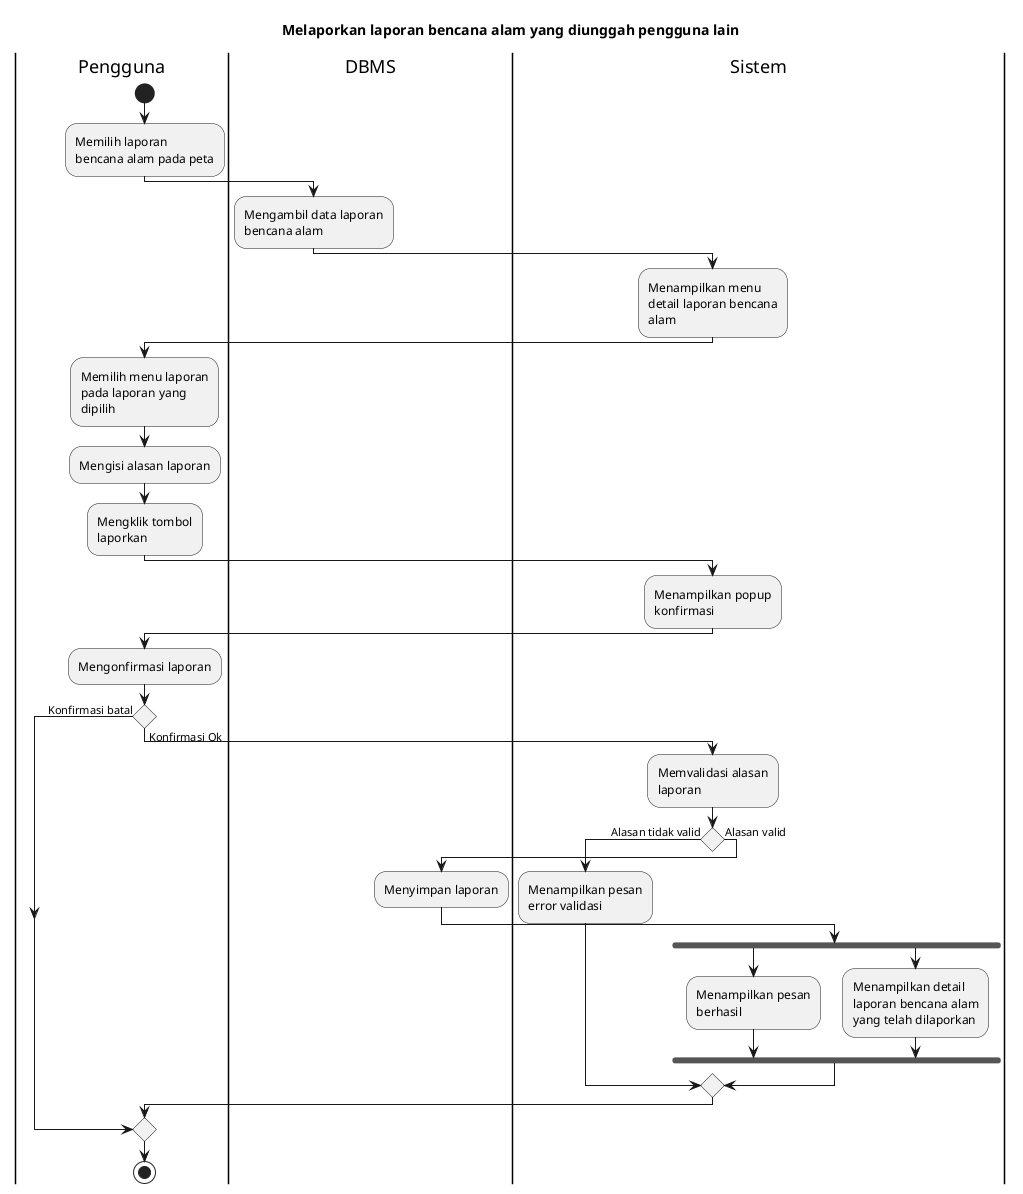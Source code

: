@startuml UC-MAP-021 - Melaporkan laporan bencana alam yang diunggah pengguna lain
skinparam wrapWidth 140

title Melaporkan laporan bencana alam yang diunggah pengguna lain

|Pengguna|
start
:Memilih laporan bencana alam pada peta;

|DBMS|
:Mengambil data laporan bencana alam;

|Sistem|
:Menampilkan menu detail laporan bencana alam;

|Pengguna|
:Memilih menu laporan pada laporan yang dipilih;
:Mengisi alasan laporan;
:Mengklik tombol laporkan;

|Sistem|
:Menampilkan popup konfirmasi;

|Pengguna|
:Mengonfirmasi laporan;

if () then (Konfirmasi batal)
else (Konfirmasi Ok)
  |Sistem|
  :Memvalidasi alasan laporan;

  if () then (Alasan tidak valid)
    |Sistem|
    :Menampilkan pesan error validasi;
  else (Alasan valid)
    |DBMS|
    :Menyimpan laporan;
    
    |Sistem|
    fork
      :Menampilkan pesan berhasil;
    fork again
      :Menampilkan detail laporan bencana alam yang telah dilaporkan;
    endfork
  endif

endif

|Pengguna|
stop

@enduml